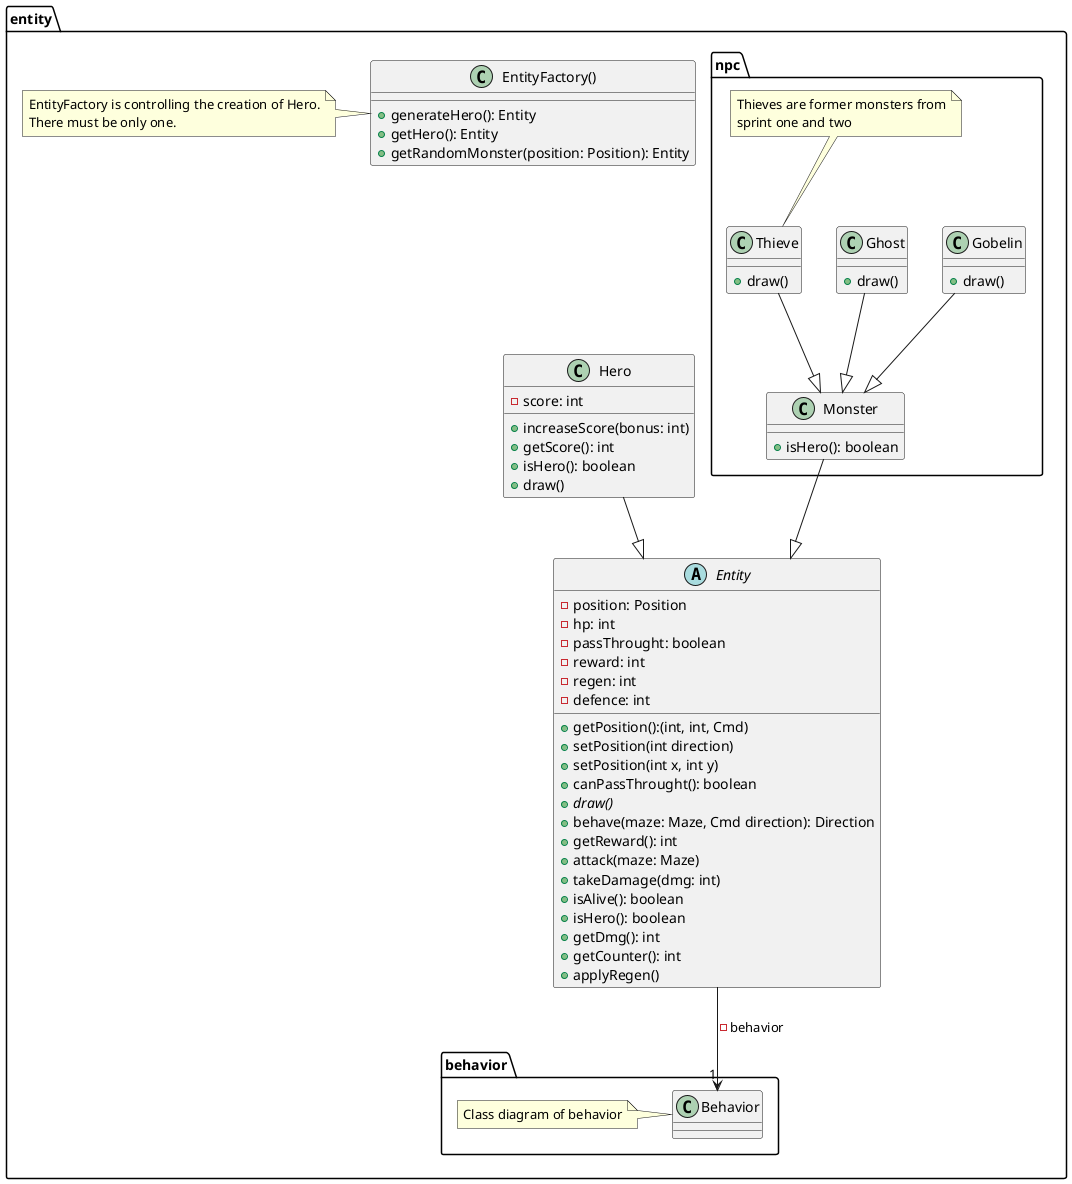 @startuml

package entity{

    abstract Entity{
        - position: Position
        - hp: int
        - passThrought: boolean
        - reward: int
        - regen: int
        - defence: int
        + getPosition():(int, int, Cmd)
        + setPosition(int direction)
        + setPosition(int x, int y)
        + canPassThrought(): boolean
        + {abstract} draw()
        + behave(maze: Maze, Cmd direction): Direction
        + getReward(): int
        + attack(maze: Maze)
        + takeDamage(dmg: int)
        + isAlive(): boolean
        + isHero(): boolean
        + getDmg(): int
        + getCounter(): int
        + applyRegen()
    }

    class Hero {
        - score: int
        + increaseScore(bonus: int)
        + getScore(): int
        + isHero(): boolean
        + draw()
    }

    package npc{

        class Monster{
            + isHero(): boolean
        }

        class Gobelin{
            + draw()
        }

        class Ghost{
            + draw()
        }

        class Thieve{
            + draw()
        }
        note top: Thieves are former monsters from\nsprint one and two

    }

    package behavior{

        class Behavior{

        }

        note left: Class diagram of behavior

    }

    class EntityFactory(){
        + generateHero(): Entity
        + getHero(): Entity
        + getRandomMonster(position: Position): Entity
    }

    note left: EntityFactory is controlling the creation of Hero.\nThere must be only one.

}



Hero --|> Entity
Monster --|> Entity
Entity --> "1" Behavior: - behavior

Gobelin --|> Monster
Ghost --|> Monster
Thieve --|> Monster

@enduml